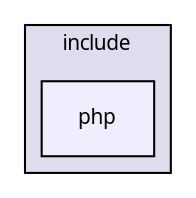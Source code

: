 digraph "packages/cached_fs/include/php/" {
  compound=true
  node [ fontsize="10", fontname="FreeSans.ttf"];
  edge [ labelfontsize="10", labelfontname="FreeSans.ttf"];
  subgraph clusterdir_909ca4f1582d4e2a8fe7833480a00cd4 {
    graph [ bgcolor="#ddddee", pencolor="black", label="include" fontname="FreeSans.ttf", fontsize="10", URL="dir_909ca4f1582d4e2a8fe7833480a00cd4.html"]
  dir_014f1743ad8beafdb83be62ee5ee30ec [shape=box, label="php", style="filled", fillcolor="#eeeeff", pencolor="black", URL="dir_014f1743ad8beafdb83be62ee5ee30ec.html"];
  }
}
